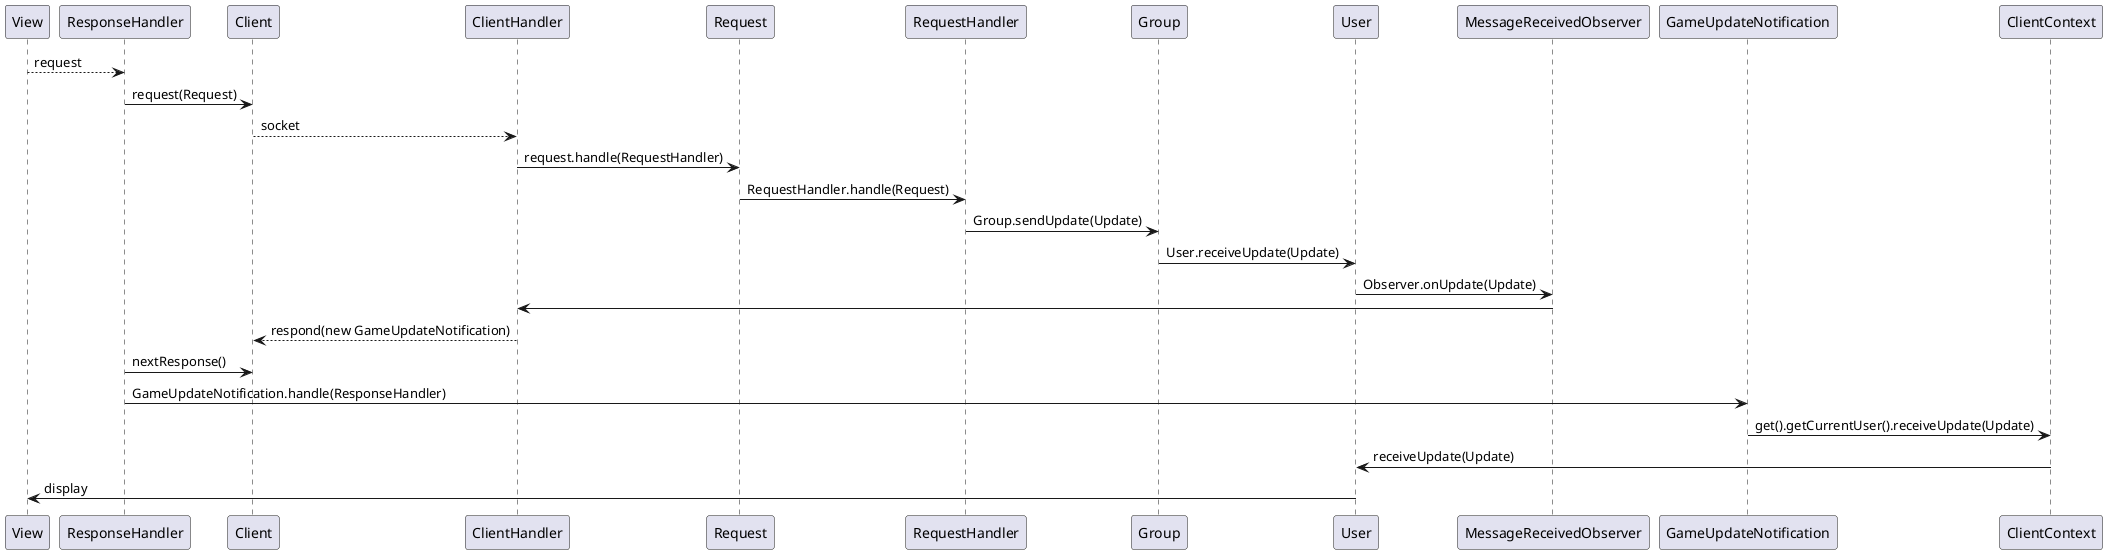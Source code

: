 @startuml
View --> ResponseHandler: request
ResponseHandler -> Client : request(Request)
Client --> ClientHandler: socket
ClientHandler -> Request: request.handle(RequestHandler)
Request -> RequestHandler: RequestHandler.handle(Request)

RequestHandler -> Group: Group.sendUpdate(Update)
Group -> User: User.receiveUpdate(Update)
User -> MessageReceivedObserver: Observer.onUpdate(Update)

MessageReceivedObserver -> ClientHandler
ClientHandler --> Client: respond(new GameUpdateNotification)
ResponseHandler -> Client: nextResponse()
ResponseHandler -> GameUpdateNotification: GameUpdateNotification.handle(ResponseHandler)
GameUpdateNotification -> ClientContext: get().getCurrentUser().receiveUpdate(Update)
ClientContext -> User: receiveUpdate(Update)
User -> View: display

@enduml